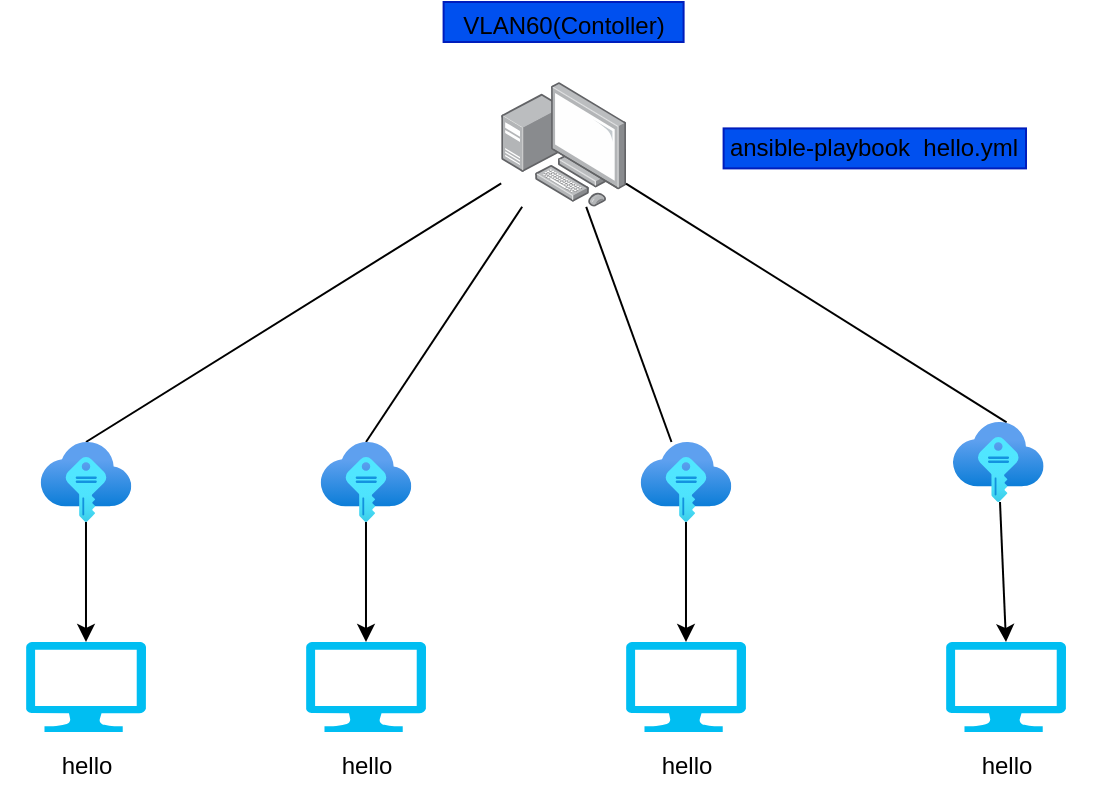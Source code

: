 <mxfile>
    <diagram id="Ygu_IVoUQFAt63vxP9d1" name="페이지-1">
        <mxGraphModel dx="945" dy="579" grid="1" gridSize="10" guides="1" tooltips="1" connect="1" arrows="1" fold="1" page="1" pageScale="1" pageWidth="827" pageHeight="1169" math="0" shadow="0">
            <root>
                <mxCell id="0"/>
                <mxCell id="1" parent="0"/>
                <mxCell id="30" value="" style="rounded=0;whiteSpace=wrap;html=1;fillColor=#0050ef;fontColor=#ffffff;strokeColor=#001DBC;" vertex="1" parent="1">
                    <mxGeometry x="438.8" y="103.2" width="151.2" height="20" as="geometry"/>
                </mxCell>
                <mxCell id="29" value="" style="rounded=0;whiteSpace=wrap;html=1;fillColor=#0050ef;fontColor=#ffffff;strokeColor=#001DBC;" vertex="1" parent="1">
                    <mxGeometry x="298.8" y="40" width="120" height="20" as="geometry"/>
                </mxCell>
                <mxCell id="9" style="edgeStyle=none;html=1;entryX=0.5;entryY=0;entryDx=0;entryDy=0;entryPerimeter=0;startArrow=none;" edge="1" parent="1" source="13" target="3">
                    <mxGeometry relative="1" as="geometry"/>
                </mxCell>
                <mxCell id="10" style="edgeStyle=none;html=1;entryX=0.5;entryY=0;entryDx=0;entryDy=0;entryPerimeter=0;startArrow=none;" edge="1" parent="1" source="15" target="4">
                    <mxGeometry relative="1" as="geometry"/>
                </mxCell>
                <mxCell id="11" style="edgeStyle=none;html=1;startArrow=none;" edge="1" parent="1" source="17" target="5">
                    <mxGeometry relative="1" as="geometry"/>
                </mxCell>
                <mxCell id="12" style="edgeStyle=none;html=1;entryX=0.5;entryY=0;entryDx=0;entryDy=0;entryPerimeter=0;startArrow=none;" edge="1" parent="1" source="19" target="6">
                    <mxGeometry relative="1" as="geometry"/>
                </mxCell>
                <mxCell id="2" value="" style="points=[];aspect=fixed;html=1;align=center;shadow=0;dashed=0;image;image=img/lib/allied_telesis/computer_and_terminals/Personal_Computer_with_Server.svg;" vertex="1" parent="1">
                    <mxGeometry x="327.6" y="80" width="62.4" height="62.4" as="geometry"/>
                </mxCell>
                <mxCell id="3" value="" style="verticalLabelPosition=bottom;html=1;verticalAlign=top;align=center;strokeColor=none;fillColor=#00BEF2;shape=mxgraph.azure.computer;pointerEvents=1;" vertex="1" parent="1">
                    <mxGeometry x="90" y="360" width="60" height="45" as="geometry"/>
                </mxCell>
                <mxCell id="4" value="" style="verticalLabelPosition=bottom;html=1;verticalAlign=top;align=center;strokeColor=none;fillColor=#00BEF2;shape=mxgraph.azure.computer;pointerEvents=1;" vertex="1" parent="1">
                    <mxGeometry x="230" y="360" width="60" height="45" as="geometry"/>
                </mxCell>
                <mxCell id="5" value="" style="verticalLabelPosition=bottom;html=1;verticalAlign=top;align=center;strokeColor=none;fillColor=#00BEF2;shape=mxgraph.azure.computer;pointerEvents=1;" vertex="1" parent="1">
                    <mxGeometry x="390" y="360" width="60" height="45" as="geometry"/>
                </mxCell>
                <mxCell id="6" value="" style="verticalLabelPosition=bottom;html=1;verticalAlign=top;align=center;strokeColor=none;fillColor=#00BEF2;shape=mxgraph.azure.computer;pointerEvents=1;" vertex="1" parent="1">
                    <mxGeometry x="550" y="360" width="60" height="45" as="geometry"/>
                </mxCell>
                <mxCell id="14" value="" style="edgeStyle=none;html=1;entryX=0.5;entryY=0;entryDx=0;entryDy=0;entryPerimeter=0;endArrow=none;" edge="1" parent="1" source="2" target="13">
                    <mxGeometry relative="1" as="geometry">
                        <mxPoint x="328.854" y="142.4" as="sourcePoint"/>
                        <mxPoint x="120" y="360" as="targetPoint"/>
                    </mxGeometry>
                </mxCell>
                <mxCell id="13" value="" style="aspect=fixed;html=1;points=[];align=center;image;fontSize=12;image=img/lib/azure2/other/SSH_Keys.svg;" vertex="1" parent="1">
                    <mxGeometry x="97.33" y="260" width="45.33" height="40" as="geometry"/>
                </mxCell>
                <mxCell id="16" value="" style="edgeStyle=none;html=1;entryX=0.5;entryY=0;entryDx=0;entryDy=0;entryPerimeter=0;endArrow=none;" edge="1" parent="1" source="2" target="15">
                    <mxGeometry relative="1" as="geometry">
                        <mxPoint x="346.41" y="142.4" as="sourcePoint"/>
                        <mxPoint x="260" y="360" as="targetPoint"/>
                    </mxGeometry>
                </mxCell>
                <mxCell id="15" value="" style="aspect=fixed;html=1;points=[];align=center;image;fontSize=12;image=img/lib/azure2/other/SSH_Keys.svg;" vertex="1" parent="1">
                    <mxGeometry x="237.33" y="260" width="45.33" height="40" as="geometry"/>
                </mxCell>
                <mxCell id="18" value="" style="edgeStyle=none;html=1;endArrow=none;" edge="1" parent="1" source="2" target="17">
                    <mxGeometry relative="1" as="geometry">
                        <mxPoint x="365.838" y="142.4" as="sourcePoint"/>
                        <mxPoint x="414.924" y="360" as="targetPoint"/>
                    </mxGeometry>
                </mxCell>
                <mxCell id="17" value="" style="aspect=fixed;html=1;points=[];align=center;image;fontSize=12;image=img/lib/azure2/other/SSH_Keys.svg;" vertex="1" parent="1">
                    <mxGeometry x="397.33" y="260" width="45.33" height="40" as="geometry"/>
                </mxCell>
                <mxCell id="20" value="" style="edgeStyle=none;html=1;entryX=0.592;entryY=0.004;entryDx=0;entryDy=0;entryPerimeter=0;endArrow=none;" edge="1" parent="1" source="2" target="19">
                    <mxGeometry relative="1" as="geometry">
                        <mxPoint x="387.211" y="142.4" as="sourcePoint"/>
                        <mxPoint x="585.52" y="360.18" as="targetPoint"/>
                    </mxGeometry>
                </mxCell>
                <mxCell id="19" value="" style="aspect=fixed;html=1;points=[];align=center;image;fontSize=12;image=img/lib/azure2/other/SSH_Keys.svg;" vertex="1" parent="1">
                    <mxGeometry x="553.47" y="250" width="45.33" height="40" as="geometry"/>
                </mxCell>
                <mxCell id="21" value="ansible-playbook&amp;nbsp; hello.yml " style="text;html=1;strokeColor=none;fillColor=none;align=center;verticalAlign=middle;whiteSpace=wrap;rounded=0;" vertex="1" parent="1">
                    <mxGeometry x="434.4" y="101.2" width="160" height="24" as="geometry"/>
                </mxCell>
                <mxCell id="22" value="hello" style="text;html=1;strokeColor=none;fillColor=none;align=center;verticalAlign=middle;whiteSpace=wrap;rounded=0;" vertex="1" parent="1">
                    <mxGeometry x="77.5" y="410" width="85" height="24" as="geometry"/>
                </mxCell>
                <mxCell id="23" value="hello" style="text;html=1;strokeColor=none;fillColor=none;align=center;verticalAlign=middle;whiteSpace=wrap;rounded=0;" vertex="1" parent="1">
                    <mxGeometry x="217.5" y="410" width="85" height="24" as="geometry"/>
                </mxCell>
                <mxCell id="24" value="hello" style="text;html=1;strokeColor=none;fillColor=none;align=center;verticalAlign=middle;whiteSpace=wrap;rounded=0;" vertex="1" parent="1">
                    <mxGeometry x="377.5" y="410" width="85" height="24" as="geometry"/>
                </mxCell>
                <mxCell id="25" value="hello" style="text;html=1;strokeColor=none;fillColor=none;align=center;verticalAlign=middle;whiteSpace=wrap;rounded=0;" vertex="1" parent="1">
                    <mxGeometry x="537.5" y="410" width="85" height="24" as="geometry"/>
                </mxCell>
                <mxCell id="26" value="VLAN60(Contoller)" style="text;html=1;strokeColor=none;fillColor=none;align=center;verticalAlign=middle;whiteSpace=wrap;rounded=0;" vertex="1" parent="1">
                    <mxGeometry x="278.8" y="40" width="160" height="24" as="geometry"/>
                </mxCell>
            </root>
        </mxGraphModel>
    </diagram>
</mxfile>